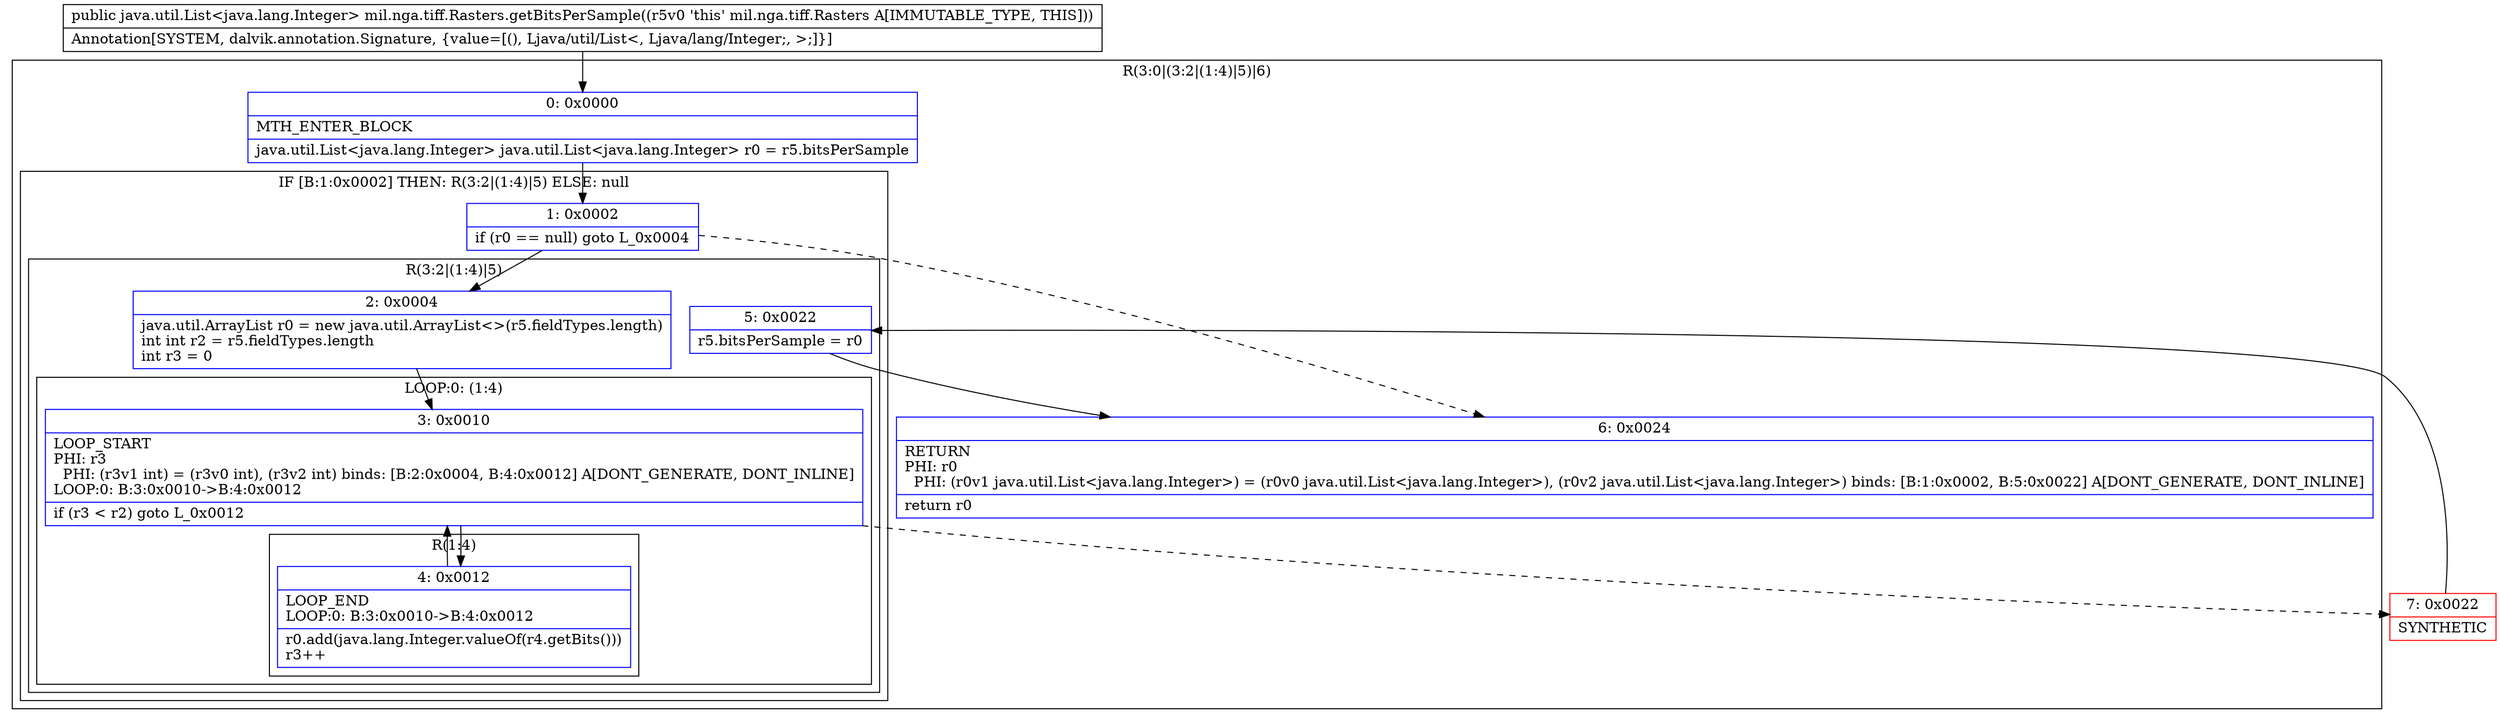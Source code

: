 digraph "CFG formil.nga.tiff.Rasters.getBitsPerSample()Ljava\/util\/List;" {
subgraph cluster_Region_289701442 {
label = "R(3:0|(3:2|(1:4)|5)|6)";
node [shape=record,color=blue];
Node_0 [shape=record,label="{0\:\ 0x0000|MTH_ENTER_BLOCK\l|java.util.List\<java.lang.Integer\> java.util.List\<java.lang.Integer\> r0 = r5.bitsPerSample\l}"];
subgraph cluster_IfRegion_1927628024 {
label = "IF [B:1:0x0002] THEN: R(3:2|(1:4)|5) ELSE: null";
node [shape=record,color=blue];
Node_1 [shape=record,label="{1\:\ 0x0002|if (r0 == null) goto L_0x0004\l}"];
subgraph cluster_Region_1854679581 {
label = "R(3:2|(1:4)|5)";
node [shape=record,color=blue];
Node_2 [shape=record,label="{2\:\ 0x0004|java.util.ArrayList r0 = new java.util.ArrayList\<\>(r5.fieldTypes.length)\lint int r2 = r5.fieldTypes.length\lint r3 = 0\l}"];
subgraph cluster_LoopRegion_1080985411 {
label = "LOOP:0: (1:4)";
node [shape=record,color=blue];
Node_3 [shape=record,label="{3\:\ 0x0010|LOOP_START\lPHI: r3 \l  PHI: (r3v1 int) = (r3v0 int), (r3v2 int) binds: [B:2:0x0004, B:4:0x0012] A[DONT_GENERATE, DONT_INLINE]\lLOOP:0: B:3:0x0010\-\>B:4:0x0012\l|if (r3 \< r2) goto L_0x0012\l}"];
subgraph cluster_Region_864597061 {
label = "R(1:4)";
node [shape=record,color=blue];
Node_4 [shape=record,label="{4\:\ 0x0012|LOOP_END\lLOOP:0: B:3:0x0010\-\>B:4:0x0012\l|r0.add(java.lang.Integer.valueOf(r4.getBits()))\lr3++\l}"];
}
}
Node_5 [shape=record,label="{5\:\ 0x0022|r5.bitsPerSample = r0\l}"];
}
}
Node_6 [shape=record,label="{6\:\ 0x0024|RETURN\lPHI: r0 \l  PHI: (r0v1 java.util.List\<java.lang.Integer\>) = (r0v0 java.util.List\<java.lang.Integer\>), (r0v2 java.util.List\<java.lang.Integer\>) binds: [B:1:0x0002, B:5:0x0022] A[DONT_GENERATE, DONT_INLINE]\l|return r0\l}"];
}
Node_7 [shape=record,color=red,label="{7\:\ 0x0022|SYNTHETIC\l}"];
MethodNode[shape=record,label="{public java.util.List\<java.lang.Integer\> mil.nga.tiff.Rasters.getBitsPerSample((r5v0 'this' mil.nga.tiff.Rasters A[IMMUTABLE_TYPE, THIS]))  | Annotation[SYSTEM, dalvik.annotation.Signature, \{value=[(), Ljava\/util\/List\<, Ljava\/lang\/Integer;, \>;]\}]\l}"];
MethodNode -> Node_0;
Node_0 -> Node_1;
Node_1 -> Node_2;
Node_1 -> Node_6[style=dashed];
Node_2 -> Node_3;
Node_3 -> Node_4;
Node_3 -> Node_7[style=dashed];
Node_4 -> Node_3;
Node_5 -> Node_6;
Node_7 -> Node_5;
}

